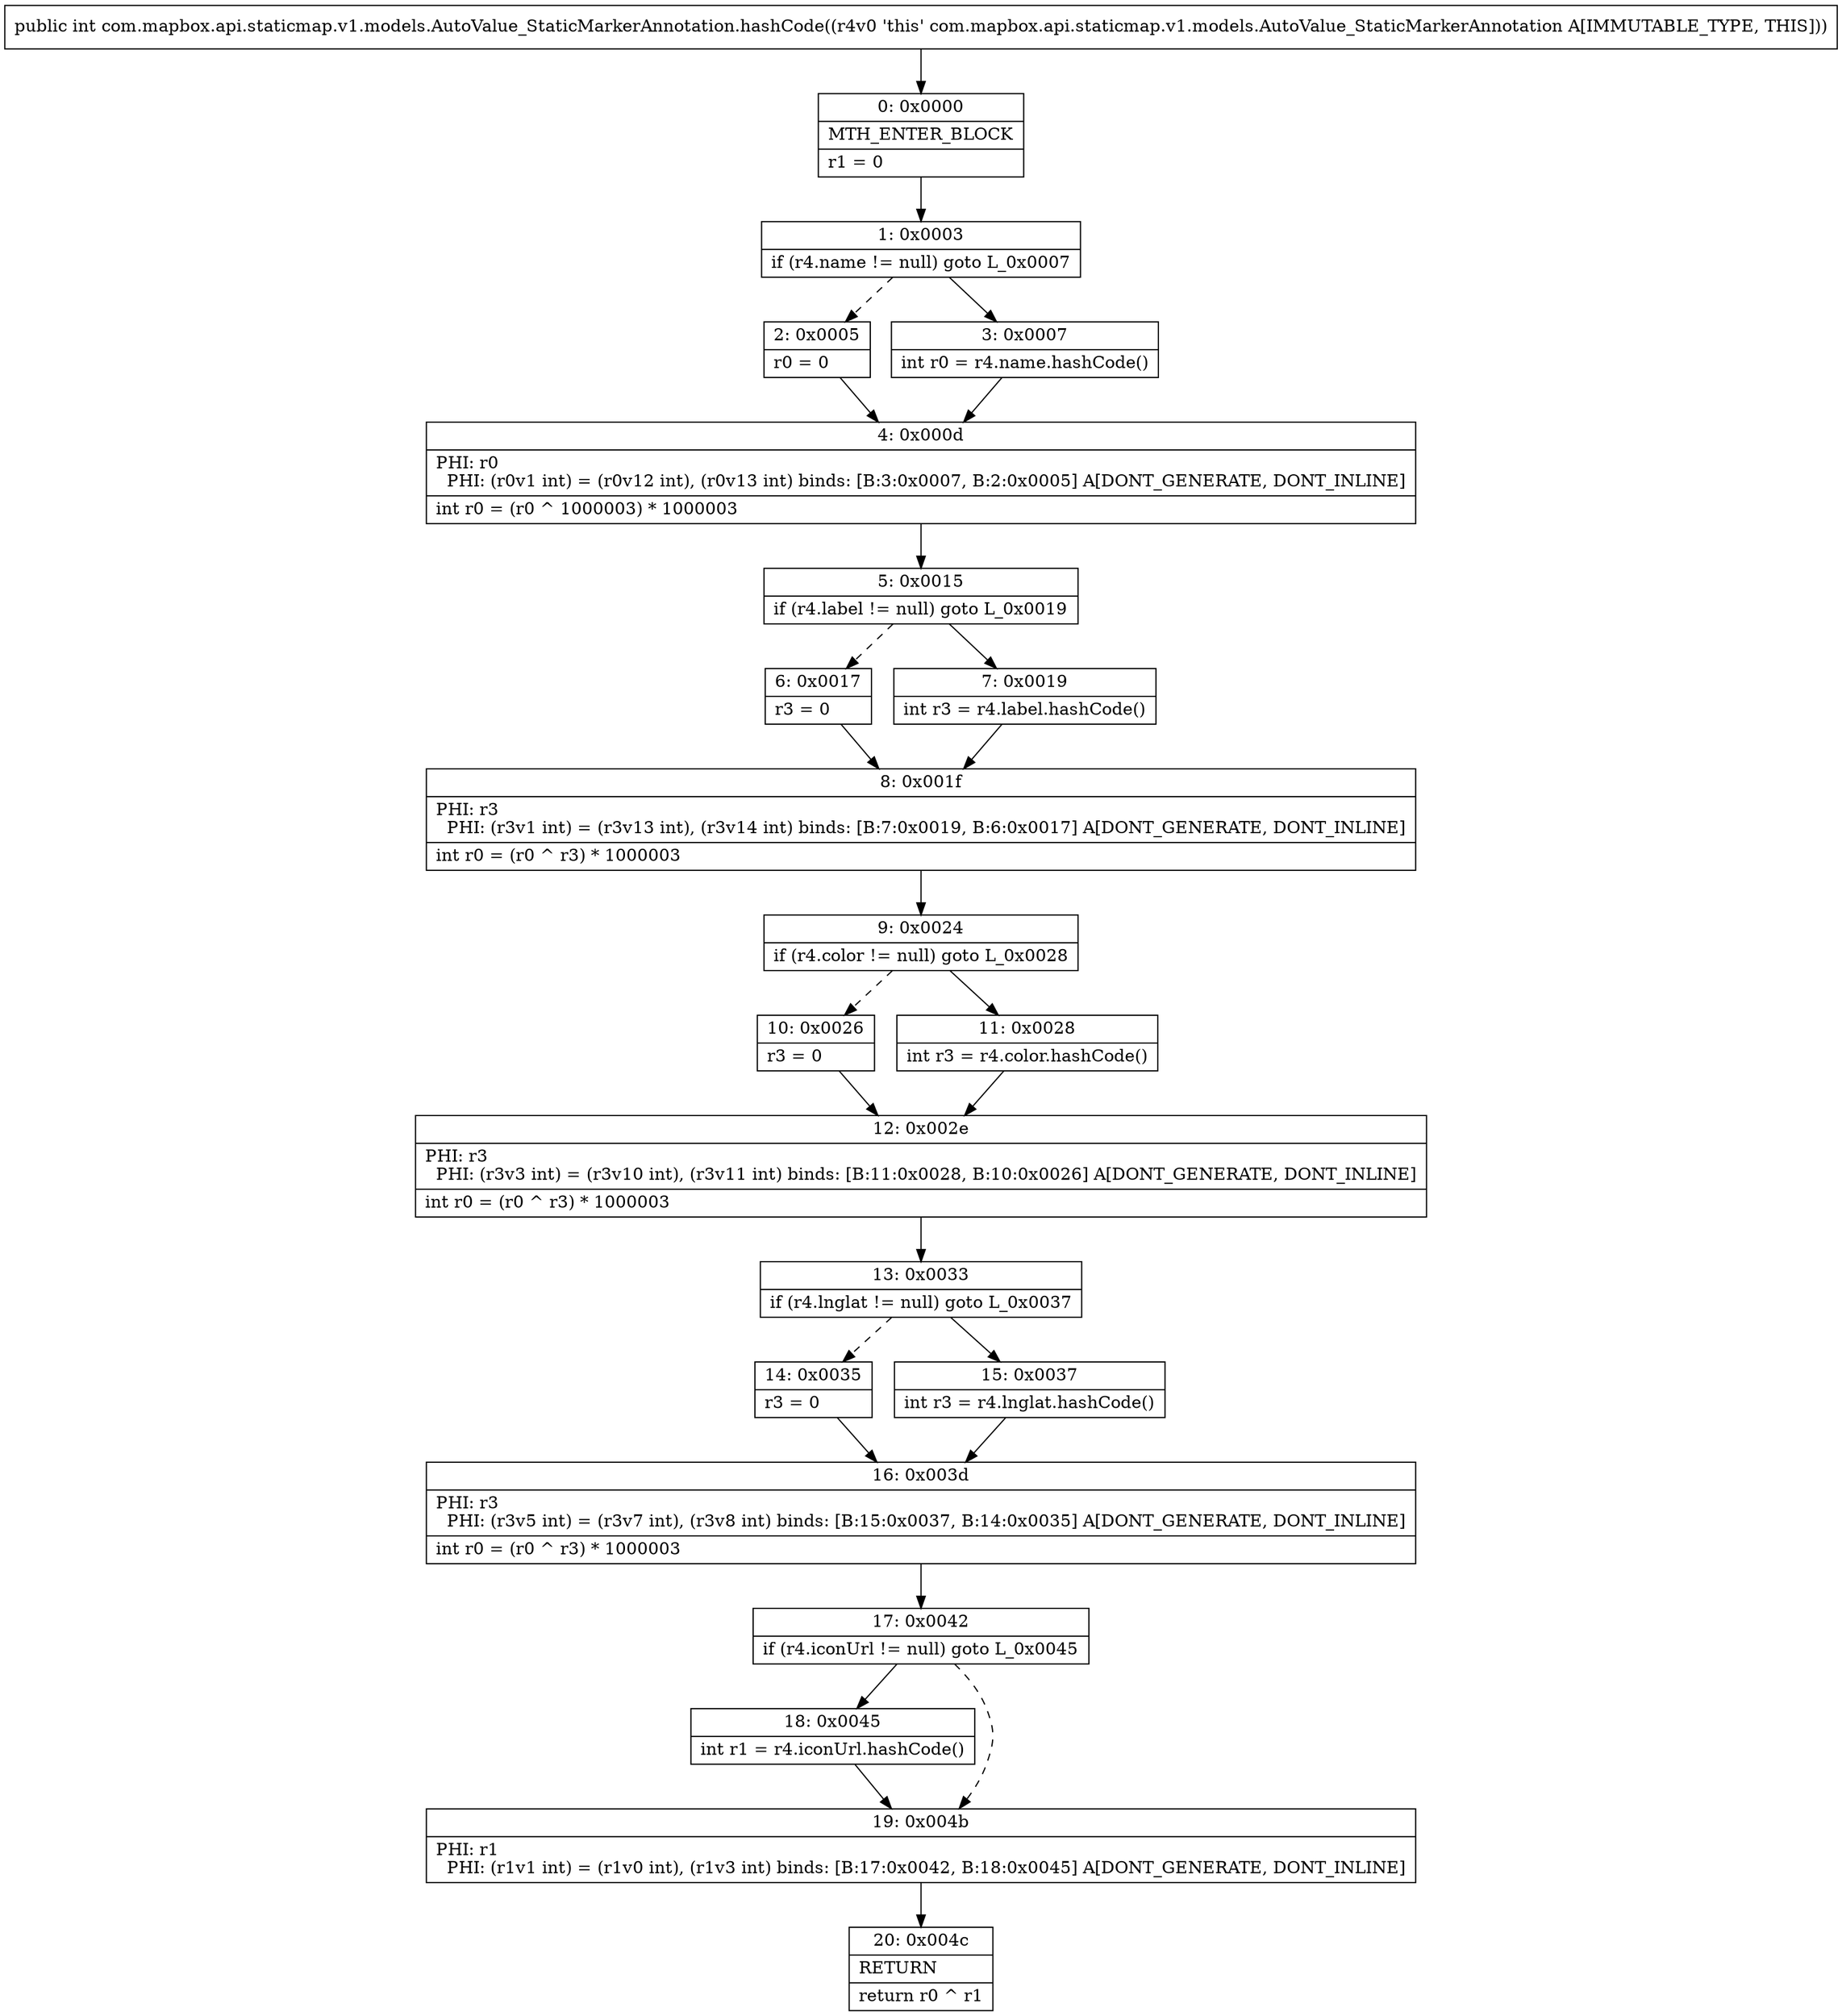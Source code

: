 digraph "CFG forcom.mapbox.api.staticmap.v1.models.AutoValue_StaticMarkerAnnotation.hashCode()I" {
Node_0 [shape=record,label="{0\:\ 0x0000|MTH_ENTER_BLOCK\l|r1 = 0\l}"];
Node_1 [shape=record,label="{1\:\ 0x0003|if (r4.name != null) goto L_0x0007\l}"];
Node_2 [shape=record,label="{2\:\ 0x0005|r0 = 0\l}"];
Node_3 [shape=record,label="{3\:\ 0x0007|int r0 = r4.name.hashCode()\l}"];
Node_4 [shape=record,label="{4\:\ 0x000d|PHI: r0 \l  PHI: (r0v1 int) = (r0v12 int), (r0v13 int) binds: [B:3:0x0007, B:2:0x0005] A[DONT_GENERATE, DONT_INLINE]\l|int r0 = (r0 ^ 1000003) * 1000003\l}"];
Node_5 [shape=record,label="{5\:\ 0x0015|if (r4.label != null) goto L_0x0019\l}"];
Node_6 [shape=record,label="{6\:\ 0x0017|r3 = 0\l}"];
Node_7 [shape=record,label="{7\:\ 0x0019|int r3 = r4.label.hashCode()\l}"];
Node_8 [shape=record,label="{8\:\ 0x001f|PHI: r3 \l  PHI: (r3v1 int) = (r3v13 int), (r3v14 int) binds: [B:7:0x0019, B:6:0x0017] A[DONT_GENERATE, DONT_INLINE]\l|int r0 = (r0 ^ r3) * 1000003\l}"];
Node_9 [shape=record,label="{9\:\ 0x0024|if (r4.color != null) goto L_0x0028\l}"];
Node_10 [shape=record,label="{10\:\ 0x0026|r3 = 0\l}"];
Node_11 [shape=record,label="{11\:\ 0x0028|int r3 = r4.color.hashCode()\l}"];
Node_12 [shape=record,label="{12\:\ 0x002e|PHI: r3 \l  PHI: (r3v3 int) = (r3v10 int), (r3v11 int) binds: [B:11:0x0028, B:10:0x0026] A[DONT_GENERATE, DONT_INLINE]\l|int r0 = (r0 ^ r3) * 1000003\l}"];
Node_13 [shape=record,label="{13\:\ 0x0033|if (r4.lnglat != null) goto L_0x0037\l}"];
Node_14 [shape=record,label="{14\:\ 0x0035|r3 = 0\l}"];
Node_15 [shape=record,label="{15\:\ 0x0037|int r3 = r4.lnglat.hashCode()\l}"];
Node_16 [shape=record,label="{16\:\ 0x003d|PHI: r3 \l  PHI: (r3v5 int) = (r3v7 int), (r3v8 int) binds: [B:15:0x0037, B:14:0x0035] A[DONT_GENERATE, DONT_INLINE]\l|int r0 = (r0 ^ r3) * 1000003\l}"];
Node_17 [shape=record,label="{17\:\ 0x0042|if (r4.iconUrl != null) goto L_0x0045\l}"];
Node_18 [shape=record,label="{18\:\ 0x0045|int r1 = r4.iconUrl.hashCode()\l}"];
Node_19 [shape=record,label="{19\:\ 0x004b|PHI: r1 \l  PHI: (r1v1 int) = (r1v0 int), (r1v3 int) binds: [B:17:0x0042, B:18:0x0045] A[DONT_GENERATE, DONT_INLINE]\l}"];
Node_20 [shape=record,label="{20\:\ 0x004c|RETURN\l|return r0 ^ r1\l}"];
MethodNode[shape=record,label="{public int com.mapbox.api.staticmap.v1.models.AutoValue_StaticMarkerAnnotation.hashCode((r4v0 'this' com.mapbox.api.staticmap.v1.models.AutoValue_StaticMarkerAnnotation A[IMMUTABLE_TYPE, THIS])) }"];
MethodNode -> Node_0;
Node_0 -> Node_1;
Node_1 -> Node_2[style=dashed];
Node_1 -> Node_3;
Node_2 -> Node_4;
Node_3 -> Node_4;
Node_4 -> Node_5;
Node_5 -> Node_6[style=dashed];
Node_5 -> Node_7;
Node_6 -> Node_8;
Node_7 -> Node_8;
Node_8 -> Node_9;
Node_9 -> Node_10[style=dashed];
Node_9 -> Node_11;
Node_10 -> Node_12;
Node_11 -> Node_12;
Node_12 -> Node_13;
Node_13 -> Node_14[style=dashed];
Node_13 -> Node_15;
Node_14 -> Node_16;
Node_15 -> Node_16;
Node_16 -> Node_17;
Node_17 -> Node_18;
Node_17 -> Node_19[style=dashed];
Node_18 -> Node_19;
Node_19 -> Node_20;
}


